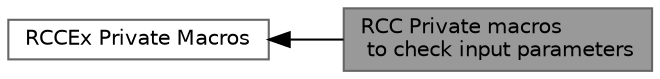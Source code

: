 digraph "RCC Private macros to check input parameters"
{
 // LATEX_PDF_SIZE
  bgcolor="transparent";
  edge [fontname=Helvetica,fontsize=10,labelfontname=Helvetica,labelfontsize=10];
  node [fontname=Helvetica,fontsize=10,shape=box,height=0.2,width=0.4];
  rankdir=LR;
  Node1 [id="Node000001",label="RCC Private macros\l to check input parameters",height=0.2,width=0.4,color="gray40", fillcolor="grey60", style="filled", fontcolor="black",tooltip=" "];
  Node2 [id="Node000002",label="RCCEx Private Macros",height=0.2,width=0.4,color="grey40", fillcolor="white", style="filled",URL="$group__RCCEx__Private__Macros.html",tooltip=" "];
  Node2->Node1 [shape=plaintext, dir="back", style="solid"];
}
